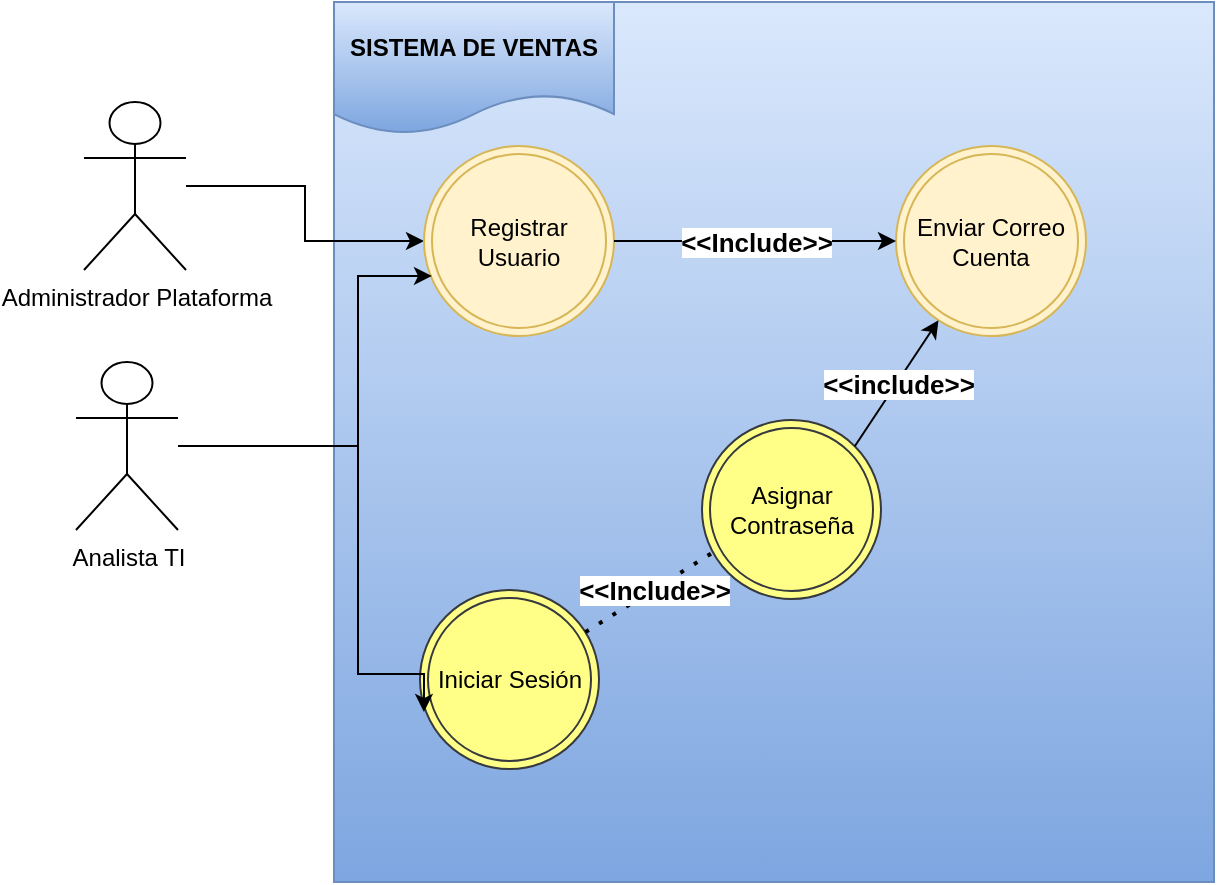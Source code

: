 <mxfile version="24.7.6">
  <diagram name="Página-1" id="rlTbjxcA8UzOGPKegKic">
    <mxGraphModel dx="419" dy="223" grid="0" gridSize="10" guides="1" tooltips="1" connect="1" arrows="1" fold="1" page="1" pageScale="1" pageWidth="827" pageHeight="1169" math="0" shadow="0">
      <root>
        <mxCell id="0" />
        <mxCell id="1" parent="0" />
        <mxCell id="0MchEkT6NV34sEj7a_se-1" value="" style="whiteSpace=wrap;html=1;aspect=fixed;fillColor=#dae8fc;strokeColor=#6c8ebf;gradientColor=#7ea6e0;" vertex="1" parent="1">
          <mxGeometry x="180" y="40" width="440" height="440" as="geometry" />
        </mxCell>
        <mxCell id="0MchEkT6NV34sEj7a_se-2" value="SISTEMA DE VENTAS" style="shape=document;whiteSpace=wrap;html=1;boundedLbl=1;fontStyle=1;labelBackgroundColor=none;fillColor=#dae8fc;strokeColor=#6c8ebf;gradientColor=#7ea6e0;" vertex="1" parent="1">
          <mxGeometry x="180" y="40" width="140" height="66" as="geometry" />
        </mxCell>
        <mxCell id="0MchEkT6NV34sEj7a_se-11" style="edgeStyle=orthogonalEdgeStyle;rounded=0;orthogonalLoop=1;jettySize=auto;html=1;" edge="1" parent="1" source="0MchEkT6NV34sEj7a_se-3" target="0MchEkT6NV34sEj7a_se-10">
          <mxGeometry relative="1" as="geometry" />
        </mxCell>
        <mxCell id="0MchEkT6NV34sEj7a_se-3" value="Administrador Plataforma" style="shape=umlActor;verticalLabelPosition=bottom;verticalAlign=top;html=1;outlineConnect=0;" vertex="1" parent="1">
          <mxGeometry x="55" y="90" width="51" height="84" as="geometry" />
        </mxCell>
        <mxCell id="0MchEkT6NV34sEj7a_se-4" value="Analista TI" style="shape=umlActor;verticalLabelPosition=bottom;verticalAlign=top;html=1;outlineConnect=0;" vertex="1" parent="1">
          <mxGeometry x="51" y="220" width="51" height="84" as="geometry" />
        </mxCell>
        <mxCell id="0MchEkT6NV34sEj7a_se-10" value="Registrar Usuario" style="ellipse;shape=doubleEllipse;whiteSpace=wrap;html=1;aspect=fixed;fillColor=#fff2cc;strokeColor=#d6b656;" vertex="1" parent="1">
          <mxGeometry x="225" y="112" width="95" height="95" as="geometry" />
        </mxCell>
        <mxCell id="0MchEkT6NV34sEj7a_se-12" style="edgeStyle=orthogonalEdgeStyle;rounded=0;orthogonalLoop=1;jettySize=auto;html=1;entryX=0.042;entryY=0.684;entryDx=0;entryDy=0;entryPerimeter=0;" edge="1" parent="1" source="0MchEkT6NV34sEj7a_se-4" target="0MchEkT6NV34sEj7a_se-10">
          <mxGeometry relative="1" as="geometry">
            <Array as="points">
              <mxPoint x="192" y="262" />
              <mxPoint x="192" y="177" />
            </Array>
          </mxGeometry>
        </mxCell>
        <mxCell id="0MchEkT6NV34sEj7a_se-13" value="Iniciar Sesión" style="ellipse;shape=doubleEllipse;whiteSpace=wrap;html=1;aspect=fixed;fillColor=#ffff88;strokeColor=#36393d;" vertex="1" parent="1">
          <mxGeometry x="223" y="334" width="89.5" height="89.5" as="geometry" />
        </mxCell>
        <mxCell id="0MchEkT6NV34sEj7a_se-17" value="Enviar Correo Cuenta" style="ellipse;shape=doubleEllipse;whiteSpace=wrap;html=1;aspect=fixed;fillColor=#fff2cc;strokeColor=#d6b656;" vertex="1" parent="1">
          <mxGeometry x="461" y="112" width="95" height="95" as="geometry" />
        </mxCell>
        <mxCell id="0MchEkT6NV34sEj7a_se-18" value="zz" style="endArrow=classic;html=1;rounded=0;exitX=1;exitY=0.5;exitDx=0;exitDy=0;" edge="1" parent="1" source="0MchEkT6NV34sEj7a_se-10" target="0MchEkT6NV34sEj7a_se-17">
          <mxGeometry relative="1" as="geometry">
            <mxPoint x="362" y="243" as="sourcePoint" />
            <mxPoint x="462" y="243" as="targetPoint" />
          </mxGeometry>
        </mxCell>
        <mxCell id="0MchEkT6NV34sEj7a_se-19" value="&amp;lt;&amp;lt;Include&amp;gt;&amp;gt;" style="edgeLabel;resizable=0;html=1;;align=center;verticalAlign=middle;fontSize=13;fontStyle=1" connectable="0" vertex="1" parent="0MchEkT6NV34sEj7a_se-18">
          <mxGeometry relative="1" as="geometry" />
        </mxCell>
        <mxCell id="0MchEkT6NV34sEj7a_se-21" value="Asignar Contraseña" style="ellipse;shape=doubleEllipse;whiteSpace=wrap;html=1;aspect=fixed;fillColor=#ffff88;strokeColor=#36393d;" vertex="1" parent="1">
          <mxGeometry x="364" y="249" width="89.5" height="89.5" as="geometry" />
        </mxCell>
        <mxCell id="0MchEkT6NV34sEj7a_se-22" value="" style="endArrow=classic;html=1;rounded=0;exitX=1;exitY=0;exitDx=0;exitDy=0;" edge="1" parent="1" source="0MchEkT6NV34sEj7a_se-21" target="0MchEkT6NV34sEj7a_se-17">
          <mxGeometry width="50" height="50" relative="1" as="geometry">
            <mxPoint x="463" y="282" as="sourcePoint" />
            <mxPoint x="384" y="212" as="targetPoint" />
          </mxGeometry>
        </mxCell>
        <mxCell id="0MchEkT6NV34sEj7a_se-23" value="&amp;lt;&amp;lt;include&amp;gt;&amp;gt;" style="edgeLabel;html=1;align=center;verticalAlign=middle;resizable=0;points=[];fontSize=13;fontStyle=1" vertex="1" connectable="0" parent="0MchEkT6NV34sEj7a_se-22">
          <mxGeometry x="0.006" y="-1" relative="1" as="geometry">
            <mxPoint as="offset" />
          </mxGeometry>
        </mxCell>
        <mxCell id="0MchEkT6NV34sEj7a_se-24" style="edgeStyle=orthogonalEdgeStyle;rounded=0;orthogonalLoop=1;jettySize=auto;html=1;entryX=0.022;entryY=0.682;entryDx=0;entryDy=0;entryPerimeter=0;" edge="1" parent="1" source="0MchEkT6NV34sEj7a_se-4" target="0MchEkT6NV34sEj7a_se-13">
          <mxGeometry relative="1" as="geometry">
            <Array as="points">
              <mxPoint x="192" y="262" />
              <mxPoint x="192" y="376" />
            </Array>
          </mxGeometry>
        </mxCell>
        <mxCell id="0MchEkT6NV34sEj7a_se-25" value="" style="endArrow=none;dashed=1;html=1;dashPattern=1 3;strokeWidth=2;rounded=0;entryX=0.101;entryY=0.715;entryDx=0;entryDy=0;entryPerimeter=0;" edge="1" parent="1" source="0MchEkT6NV34sEj7a_se-13" target="0MchEkT6NV34sEj7a_se-21">
          <mxGeometry width="50" height="50" relative="1" as="geometry">
            <mxPoint x="339" y="363" as="sourcePoint" />
            <mxPoint x="389" y="313" as="targetPoint" />
          </mxGeometry>
        </mxCell>
        <mxCell id="0MchEkT6NV34sEj7a_se-28" value="&amp;lt;&amp;lt;Include&amp;gt;&amp;gt;" style="edgeLabel;html=1;align=center;verticalAlign=middle;resizable=0;points=[];fontSize=13;fontStyle=1" vertex="1" connectable="0" parent="0MchEkT6NV34sEj7a_se-25">
          <mxGeometry x="0.018" relative="1" as="geometry">
            <mxPoint as="offset" />
          </mxGeometry>
        </mxCell>
      </root>
    </mxGraphModel>
  </diagram>
</mxfile>
